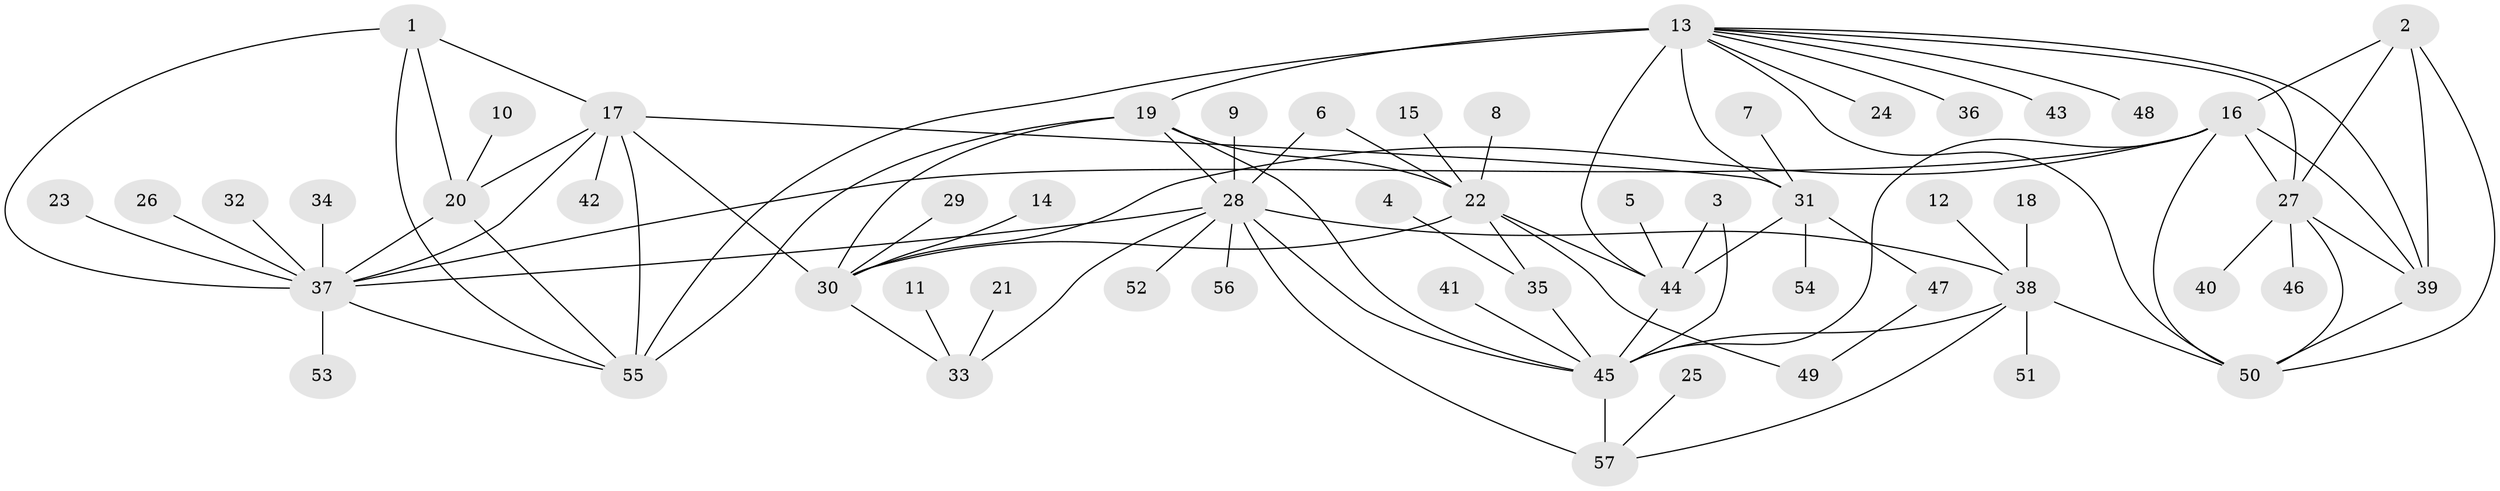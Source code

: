 // original degree distribution, {9: 0.017543859649122806, 7: 0.03508771929824561, 11: 0.008771929824561403, 10: 0.02631578947368421, 5: 0.02631578947368421, 6: 0.017543859649122806, 12: 0.017543859649122806, 4: 0.043859649122807015, 13: 0.008771929824561403, 8: 0.05263157894736842, 1: 0.5877192982456141, 3: 0.017543859649122806, 2: 0.14035087719298245}
// Generated by graph-tools (version 1.1) at 2025/26/03/09/25 03:26:46]
// undirected, 57 vertices, 91 edges
graph export_dot {
graph [start="1"]
  node [color=gray90,style=filled];
  1;
  2;
  3;
  4;
  5;
  6;
  7;
  8;
  9;
  10;
  11;
  12;
  13;
  14;
  15;
  16;
  17;
  18;
  19;
  20;
  21;
  22;
  23;
  24;
  25;
  26;
  27;
  28;
  29;
  30;
  31;
  32;
  33;
  34;
  35;
  36;
  37;
  38;
  39;
  40;
  41;
  42;
  43;
  44;
  45;
  46;
  47;
  48;
  49;
  50;
  51;
  52;
  53;
  54;
  55;
  56;
  57;
  1 -- 17 [weight=1.0];
  1 -- 20 [weight=1.0];
  1 -- 37 [weight=1.0];
  1 -- 55 [weight=1.0];
  2 -- 16 [weight=1.0];
  2 -- 27 [weight=1.0];
  2 -- 39 [weight=1.0];
  2 -- 50 [weight=1.0];
  3 -- 44 [weight=1.0];
  3 -- 45 [weight=1.0];
  4 -- 35 [weight=1.0];
  5 -- 44 [weight=1.0];
  6 -- 22 [weight=1.0];
  6 -- 28 [weight=1.0];
  7 -- 31 [weight=1.0];
  8 -- 22 [weight=1.0];
  9 -- 28 [weight=1.0];
  10 -- 20 [weight=1.0];
  11 -- 33 [weight=1.0];
  12 -- 38 [weight=1.0];
  13 -- 19 [weight=1.0];
  13 -- 24 [weight=1.0];
  13 -- 27 [weight=1.0];
  13 -- 31 [weight=2.0];
  13 -- 36 [weight=1.0];
  13 -- 39 [weight=1.0];
  13 -- 43 [weight=1.0];
  13 -- 44 [weight=4.0];
  13 -- 48 [weight=1.0];
  13 -- 50 [weight=1.0];
  13 -- 55 [weight=1.0];
  14 -- 30 [weight=1.0];
  15 -- 22 [weight=1.0];
  16 -- 27 [weight=1.0];
  16 -- 30 [weight=1.0];
  16 -- 37 [weight=1.0];
  16 -- 39 [weight=1.0];
  16 -- 45 [weight=1.0];
  16 -- 50 [weight=1.0];
  17 -- 20 [weight=1.0];
  17 -- 30 [weight=1.0];
  17 -- 31 [weight=2.0];
  17 -- 37 [weight=1.0];
  17 -- 42 [weight=1.0];
  17 -- 55 [weight=1.0];
  18 -- 38 [weight=1.0];
  19 -- 22 [weight=4.0];
  19 -- 28 [weight=1.0];
  19 -- 30 [weight=2.0];
  19 -- 45 [weight=1.0];
  19 -- 55 [weight=1.0];
  20 -- 37 [weight=1.0];
  20 -- 55 [weight=1.0];
  21 -- 33 [weight=1.0];
  22 -- 30 [weight=2.0];
  22 -- 35 [weight=1.0];
  22 -- 44 [weight=1.0];
  22 -- 49 [weight=1.0];
  23 -- 37 [weight=1.0];
  25 -- 57 [weight=1.0];
  26 -- 37 [weight=1.0];
  27 -- 39 [weight=1.0];
  27 -- 40 [weight=1.0];
  27 -- 46 [weight=1.0];
  27 -- 50 [weight=1.0];
  28 -- 33 [weight=1.0];
  28 -- 37 [weight=1.0];
  28 -- 38 [weight=1.0];
  28 -- 45 [weight=1.0];
  28 -- 52 [weight=1.0];
  28 -- 56 [weight=1.0];
  28 -- 57 [weight=2.0];
  29 -- 30 [weight=1.0];
  30 -- 33 [weight=1.0];
  31 -- 44 [weight=2.0];
  31 -- 47 [weight=1.0];
  31 -- 54 [weight=1.0];
  32 -- 37 [weight=1.0];
  34 -- 37 [weight=1.0];
  35 -- 45 [weight=1.0];
  37 -- 53 [weight=1.0];
  37 -- 55 [weight=1.0];
  38 -- 45 [weight=1.0];
  38 -- 50 [weight=1.0];
  38 -- 51 [weight=1.0];
  38 -- 57 [weight=2.0];
  39 -- 50 [weight=1.0];
  41 -- 45 [weight=1.0];
  44 -- 45 [weight=1.0];
  45 -- 57 [weight=2.0];
  47 -- 49 [weight=1.0];
}
